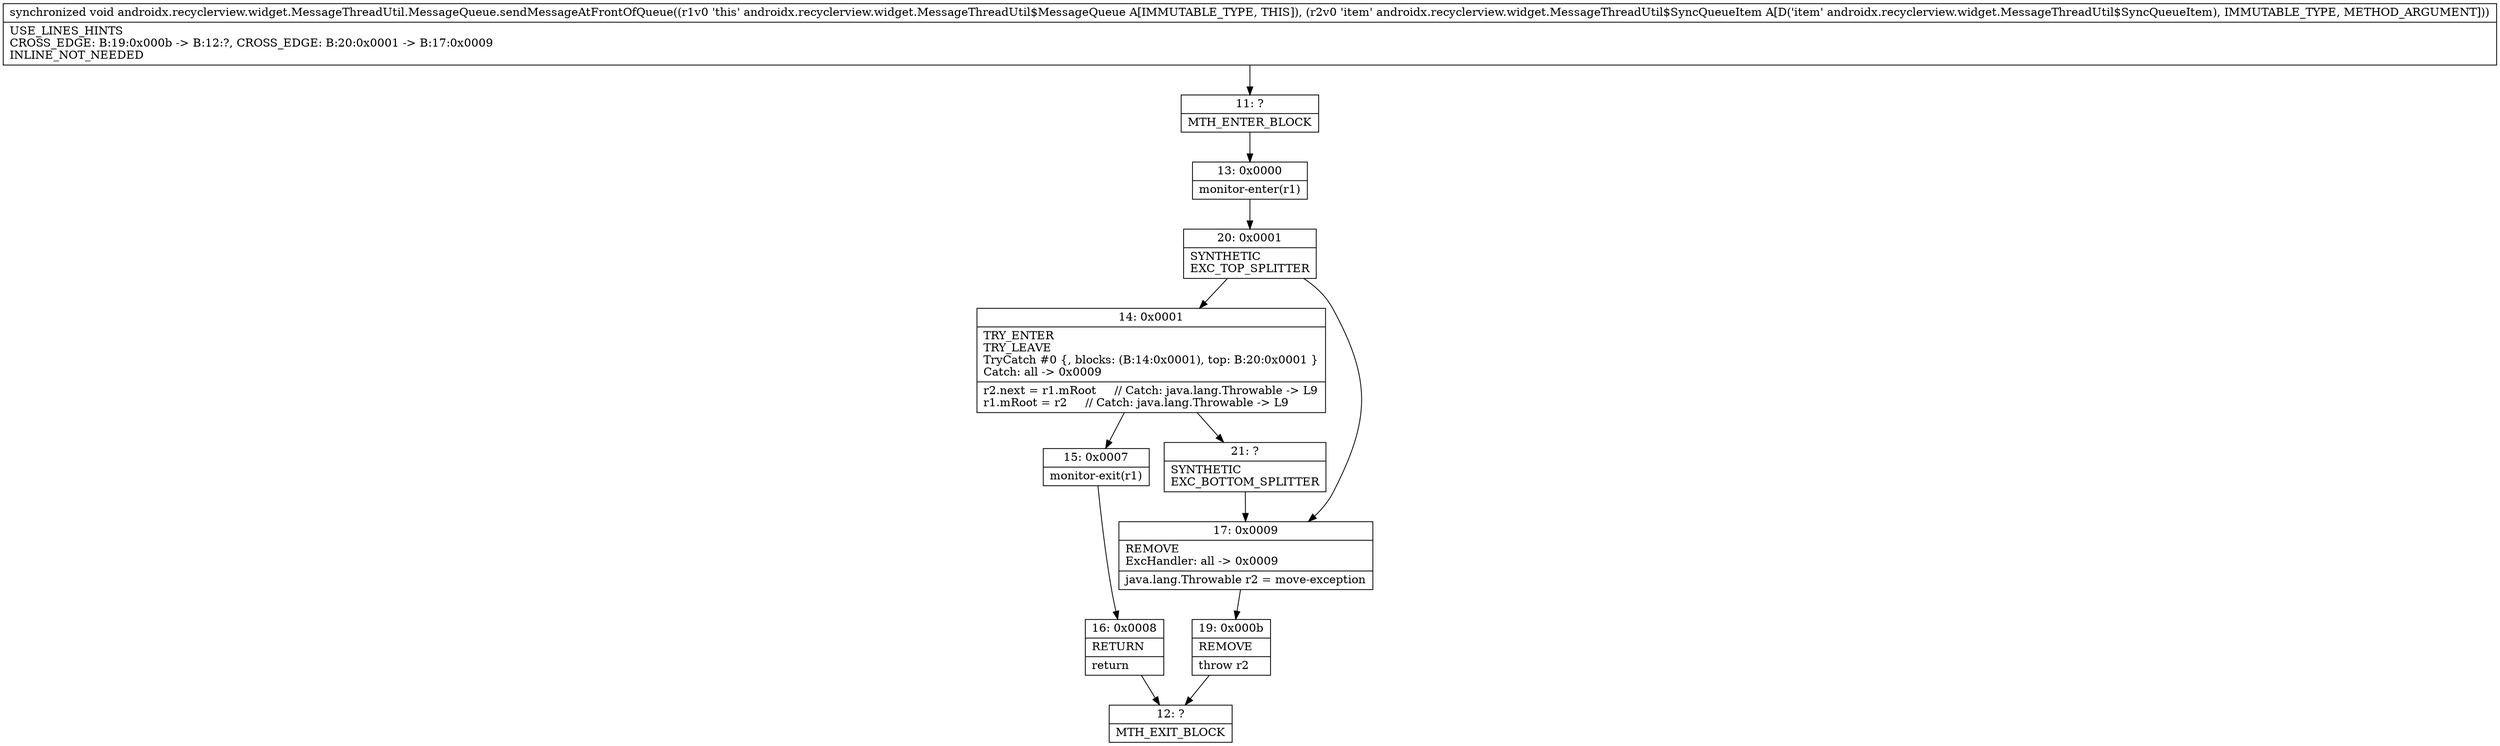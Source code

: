 digraph "CFG forandroidx.recyclerview.widget.MessageThreadUtil.MessageQueue.sendMessageAtFrontOfQueue(Landroidx\/recyclerview\/widget\/MessageThreadUtil$SyncQueueItem;)V" {
Node_11 [shape=record,label="{11\:\ ?|MTH_ENTER_BLOCK\l}"];
Node_13 [shape=record,label="{13\:\ 0x0000|monitor\-enter(r1)\l}"];
Node_20 [shape=record,label="{20\:\ 0x0001|SYNTHETIC\lEXC_TOP_SPLITTER\l}"];
Node_14 [shape=record,label="{14\:\ 0x0001|TRY_ENTER\lTRY_LEAVE\lTryCatch #0 \{, blocks: (B:14:0x0001), top: B:20:0x0001 \}\lCatch: all \-\> 0x0009\l|r2.next = r1.mRoot     \/\/ Catch: java.lang.Throwable \-\> L9\lr1.mRoot = r2     \/\/ Catch: java.lang.Throwable \-\> L9\l}"];
Node_15 [shape=record,label="{15\:\ 0x0007|monitor\-exit(r1)\l}"];
Node_16 [shape=record,label="{16\:\ 0x0008|RETURN\l|return\l}"];
Node_12 [shape=record,label="{12\:\ ?|MTH_EXIT_BLOCK\l}"];
Node_21 [shape=record,label="{21\:\ ?|SYNTHETIC\lEXC_BOTTOM_SPLITTER\l}"];
Node_17 [shape=record,label="{17\:\ 0x0009|REMOVE\lExcHandler: all \-\> 0x0009\l|java.lang.Throwable r2 = move\-exception\l}"];
Node_19 [shape=record,label="{19\:\ 0x000b|REMOVE\l|throw r2\l}"];
MethodNode[shape=record,label="{synchronized void androidx.recyclerview.widget.MessageThreadUtil.MessageQueue.sendMessageAtFrontOfQueue((r1v0 'this' androidx.recyclerview.widget.MessageThreadUtil$MessageQueue A[IMMUTABLE_TYPE, THIS]), (r2v0 'item' androidx.recyclerview.widget.MessageThreadUtil$SyncQueueItem A[D('item' androidx.recyclerview.widget.MessageThreadUtil$SyncQueueItem), IMMUTABLE_TYPE, METHOD_ARGUMENT]))  | USE_LINES_HINTS\lCROSS_EDGE: B:19:0x000b \-\> B:12:?, CROSS_EDGE: B:20:0x0001 \-\> B:17:0x0009\lINLINE_NOT_NEEDED\l}"];
MethodNode -> Node_11;Node_11 -> Node_13;
Node_13 -> Node_20;
Node_20 -> Node_14;
Node_20 -> Node_17;
Node_14 -> Node_15;
Node_14 -> Node_21;
Node_15 -> Node_16;
Node_16 -> Node_12;
Node_21 -> Node_17;
Node_17 -> Node_19;
Node_19 -> Node_12;
}

